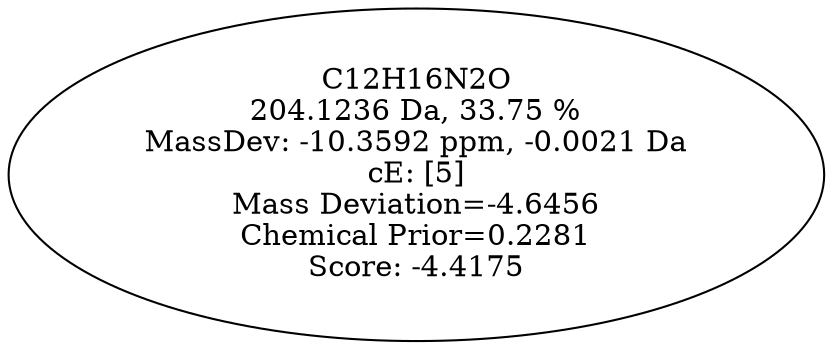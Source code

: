 strict digraph {
v1 [label="C12H16N2O\n204.1236 Da, 33.75 %\nMassDev: -10.3592 ppm, -0.0021 Da\ncE: [5]\nMass Deviation=-4.6456\nChemical Prior=0.2281\nScore: -4.4175"];
}